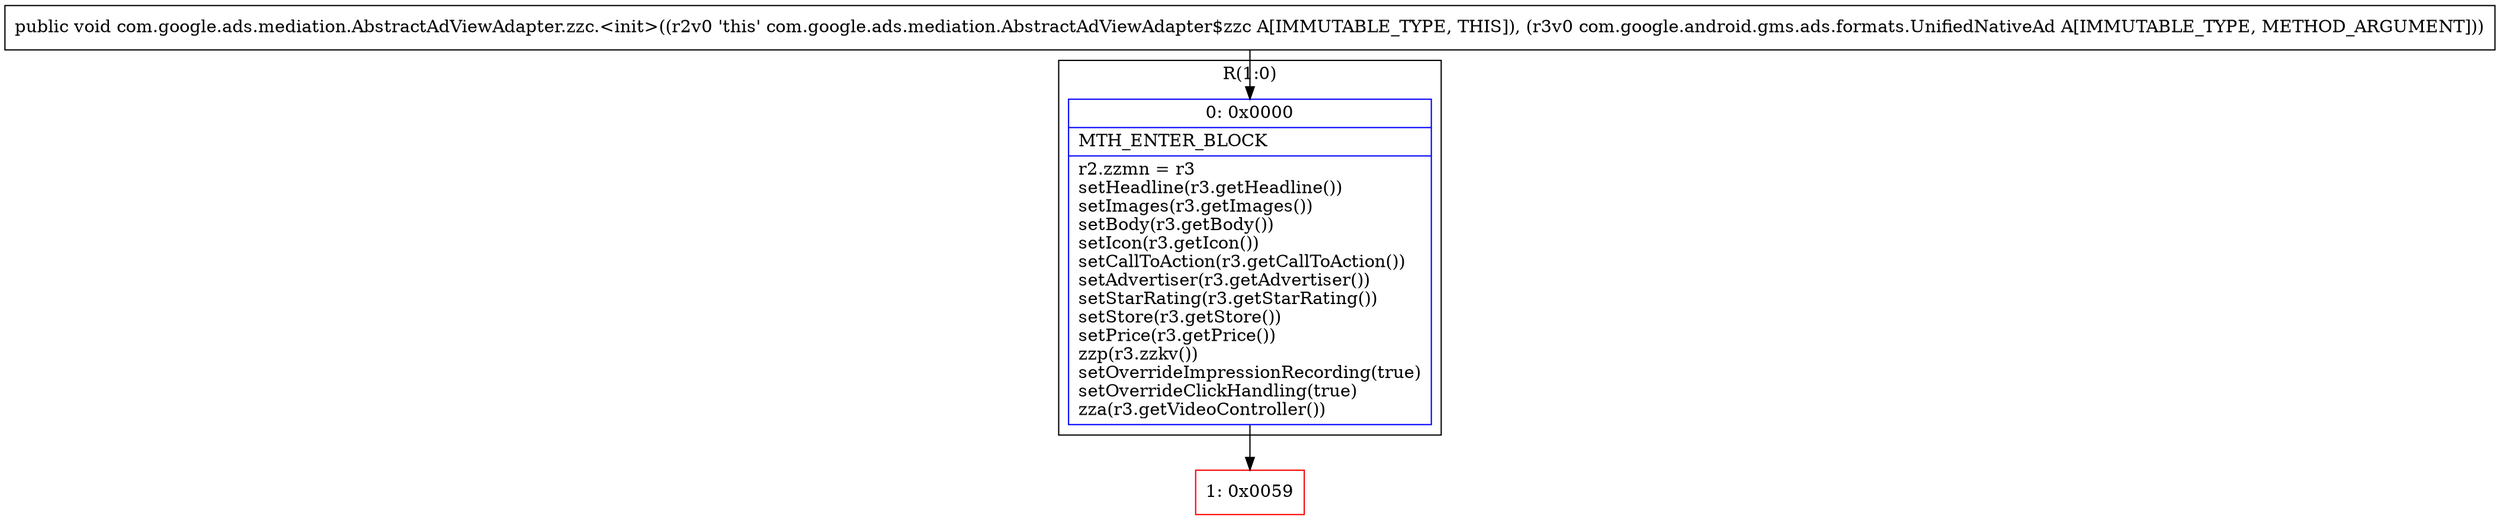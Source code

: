 digraph "CFG forcom.google.ads.mediation.AbstractAdViewAdapter.zzc.\<init\>(Lcom\/google\/android\/gms\/ads\/formats\/UnifiedNativeAd;)V" {
subgraph cluster_Region_629752877 {
label = "R(1:0)";
node [shape=record,color=blue];
Node_0 [shape=record,label="{0\:\ 0x0000|MTH_ENTER_BLOCK\l|r2.zzmn = r3\lsetHeadline(r3.getHeadline())\lsetImages(r3.getImages())\lsetBody(r3.getBody())\lsetIcon(r3.getIcon())\lsetCallToAction(r3.getCallToAction())\lsetAdvertiser(r3.getAdvertiser())\lsetStarRating(r3.getStarRating())\lsetStore(r3.getStore())\lsetPrice(r3.getPrice())\lzzp(r3.zzkv())\lsetOverrideImpressionRecording(true)\lsetOverrideClickHandling(true)\lzza(r3.getVideoController())\l}"];
}
Node_1 [shape=record,color=red,label="{1\:\ 0x0059}"];
MethodNode[shape=record,label="{public void com.google.ads.mediation.AbstractAdViewAdapter.zzc.\<init\>((r2v0 'this' com.google.ads.mediation.AbstractAdViewAdapter$zzc A[IMMUTABLE_TYPE, THIS]), (r3v0 com.google.android.gms.ads.formats.UnifiedNativeAd A[IMMUTABLE_TYPE, METHOD_ARGUMENT])) }"];
MethodNode -> Node_0;
Node_0 -> Node_1;
}

